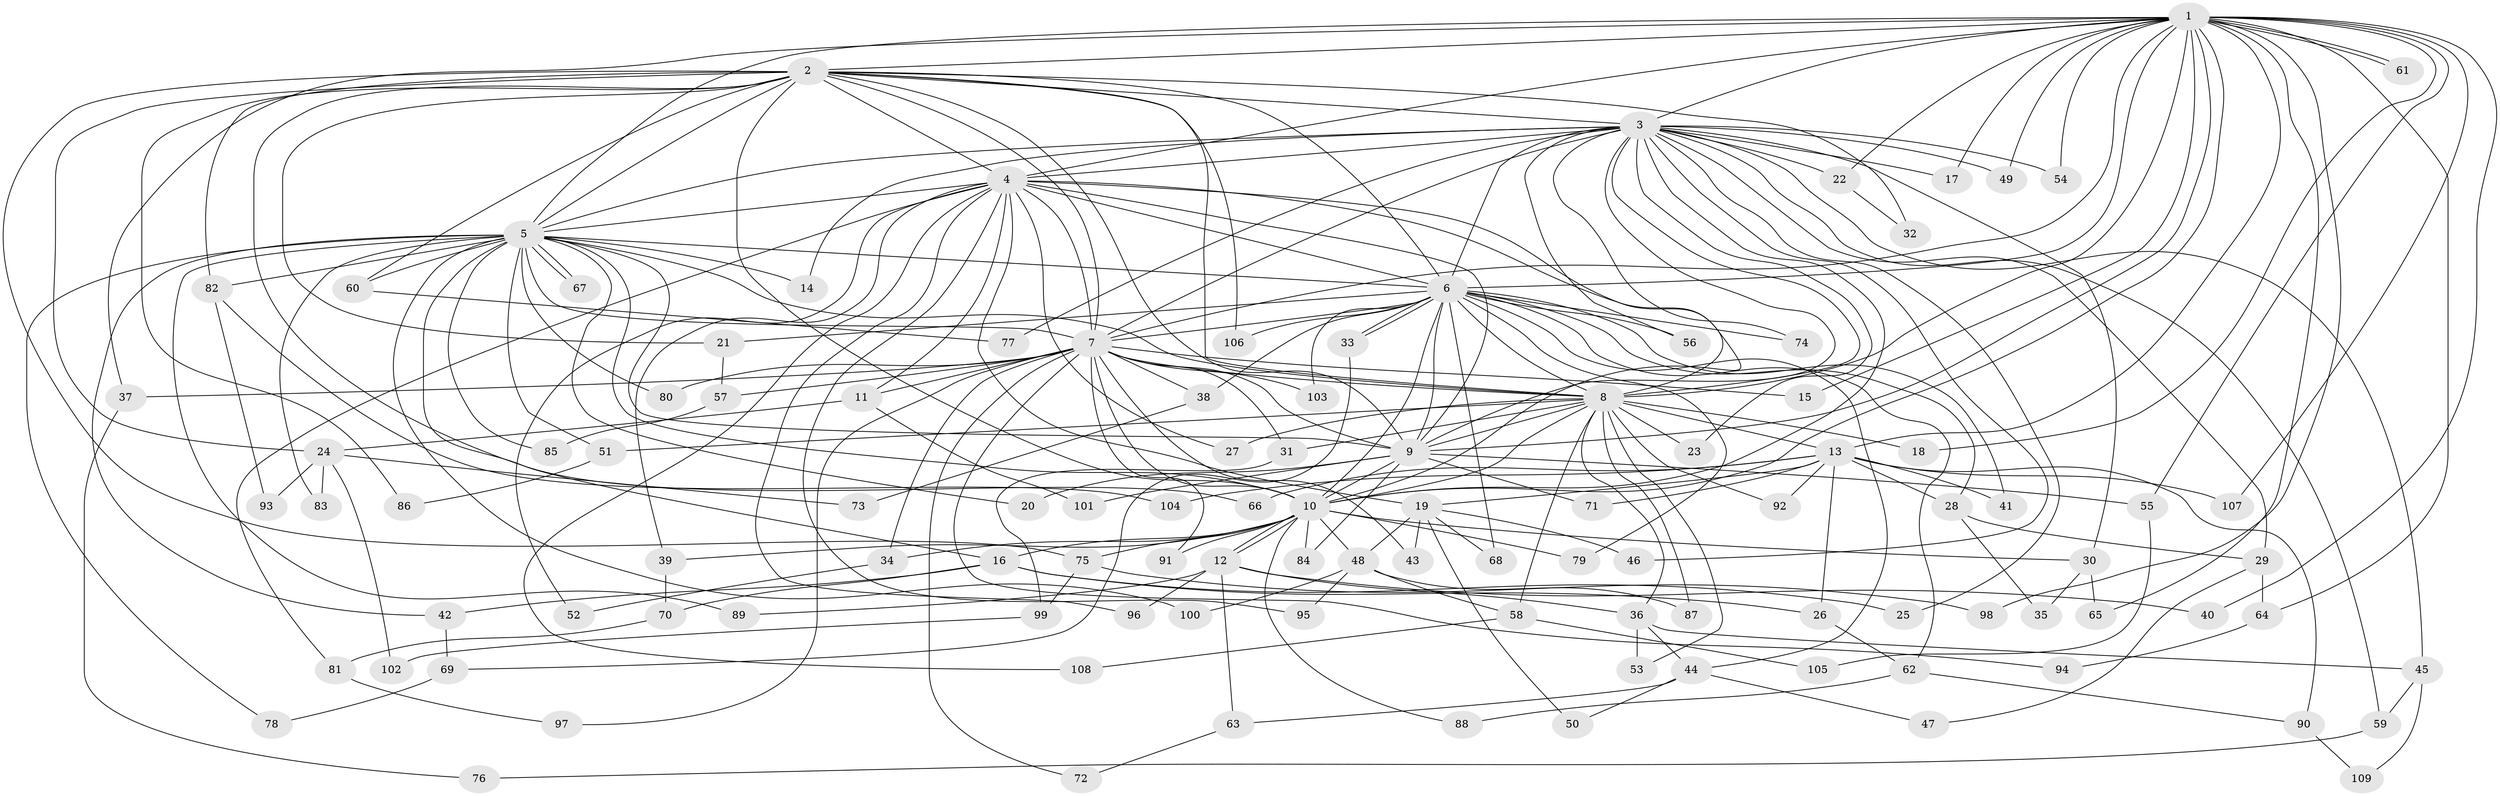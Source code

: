 // coarse degree distribution, {22: 0.011904761904761904, 18: 0.023809523809523808, 34: 0.011904761904761904, 17: 0.011904761904761904, 21: 0.011904761904761904, 24: 0.011904761904761904, 12: 0.011904761904761904, 20: 0.011904761904761904, 4: 0.09523809523809523, 7: 0.023809523809523808, 11: 0.011904761904761904, 2: 0.5357142857142857, 6: 0.03571428571428571, 3: 0.16666666666666666, 5: 0.011904761904761904, 8: 0.011904761904761904}
// Generated by graph-tools (version 1.1) at 2025/41/03/06/25 10:41:44]
// undirected, 109 vertices, 243 edges
graph export_dot {
graph [start="1"]
  node [color=gray90,style=filled];
  1;
  2;
  3;
  4;
  5;
  6;
  7;
  8;
  9;
  10;
  11;
  12;
  13;
  14;
  15;
  16;
  17;
  18;
  19;
  20;
  21;
  22;
  23;
  24;
  25;
  26;
  27;
  28;
  29;
  30;
  31;
  32;
  33;
  34;
  35;
  36;
  37;
  38;
  39;
  40;
  41;
  42;
  43;
  44;
  45;
  46;
  47;
  48;
  49;
  50;
  51;
  52;
  53;
  54;
  55;
  56;
  57;
  58;
  59;
  60;
  61;
  62;
  63;
  64;
  65;
  66;
  67;
  68;
  69;
  70;
  71;
  72;
  73;
  74;
  75;
  76;
  77;
  78;
  79;
  80;
  81;
  82;
  83;
  84;
  85;
  86;
  87;
  88;
  89;
  90;
  91;
  92;
  93;
  94;
  95;
  96;
  97;
  98;
  99;
  100;
  101;
  102;
  103;
  104;
  105;
  106;
  107;
  108;
  109;
  1 -- 2;
  1 -- 3;
  1 -- 4;
  1 -- 5;
  1 -- 6;
  1 -- 7;
  1 -- 8;
  1 -- 9;
  1 -- 10;
  1 -- 13;
  1 -- 15;
  1 -- 17;
  1 -- 18;
  1 -- 22;
  1 -- 37;
  1 -- 40;
  1 -- 49;
  1 -- 54;
  1 -- 55;
  1 -- 61;
  1 -- 61;
  1 -- 64;
  1 -- 65;
  1 -- 98;
  1 -- 107;
  2 -- 3;
  2 -- 4;
  2 -- 5;
  2 -- 6;
  2 -- 7;
  2 -- 8;
  2 -- 9;
  2 -- 10;
  2 -- 21;
  2 -- 24;
  2 -- 32;
  2 -- 60;
  2 -- 66;
  2 -- 75;
  2 -- 82;
  2 -- 86;
  2 -- 106;
  3 -- 4;
  3 -- 5;
  3 -- 6;
  3 -- 7;
  3 -- 8;
  3 -- 9;
  3 -- 10;
  3 -- 14;
  3 -- 17;
  3 -- 22;
  3 -- 23;
  3 -- 25;
  3 -- 29;
  3 -- 30;
  3 -- 45;
  3 -- 46;
  3 -- 49;
  3 -- 54;
  3 -- 56;
  3 -- 59;
  3 -- 74;
  3 -- 77;
  4 -- 5;
  4 -- 6;
  4 -- 7;
  4 -- 8;
  4 -- 9;
  4 -- 10;
  4 -- 11;
  4 -- 19;
  4 -- 27;
  4 -- 39;
  4 -- 52;
  4 -- 81;
  4 -- 95;
  4 -- 96;
  4 -- 108;
  5 -- 6;
  5 -- 7;
  5 -- 8;
  5 -- 9;
  5 -- 10;
  5 -- 14;
  5 -- 16;
  5 -- 20;
  5 -- 42;
  5 -- 51;
  5 -- 60;
  5 -- 67;
  5 -- 67;
  5 -- 78;
  5 -- 80;
  5 -- 82;
  5 -- 83;
  5 -- 85;
  5 -- 89;
  5 -- 100;
  6 -- 7;
  6 -- 8;
  6 -- 9;
  6 -- 10;
  6 -- 21;
  6 -- 28;
  6 -- 33;
  6 -- 33;
  6 -- 38;
  6 -- 41;
  6 -- 44;
  6 -- 56;
  6 -- 62;
  6 -- 68;
  6 -- 74;
  6 -- 79;
  6 -- 103;
  6 -- 106;
  7 -- 8;
  7 -- 9;
  7 -- 10;
  7 -- 11;
  7 -- 15;
  7 -- 31;
  7 -- 34;
  7 -- 37;
  7 -- 38;
  7 -- 43;
  7 -- 57;
  7 -- 72;
  7 -- 80;
  7 -- 91;
  7 -- 94;
  7 -- 97;
  7 -- 103;
  8 -- 9;
  8 -- 10;
  8 -- 13;
  8 -- 18;
  8 -- 23;
  8 -- 27;
  8 -- 31;
  8 -- 36;
  8 -- 51;
  8 -- 53;
  8 -- 58;
  8 -- 87;
  8 -- 92;
  9 -- 10;
  9 -- 20;
  9 -- 55;
  9 -- 71;
  9 -- 84;
  9 -- 101;
  10 -- 12;
  10 -- 12;
  10 -- 16;
  10 -- 30;
  10 -- 34;
  10 -- 39;
  10 -- 48;
  10 -- 75;
  10 -- 79;
  10 -- 84;
  10 -- 88;
  10 -- 91;
  11 -- 24;
  11 -- 101;
  12 -- 36;
  12 -- 40;
  12 -- 63;
  12 -- 89;
  12 -- 96;
  13 -- 19;
  13 -- 26;
  13 -- 28;
  13 -- 41;
  13 -- 66;
  13 -- 71;
  13 -- 90;
  13 -- 92;
  13 -- 104;
  13 -- 107;
  16 -- 25;
  16 -- 26;
  16 -- 42;
  16 -- 70;
  19 -- 43;
  19 -- 46;
  19 -- 48;
  19 -- 50;
  19 -- 68;
  21 -- 57;
  22 -- 32;
  24 -- 73;
  24 -- 83;
  24 -- 93;
  24 -- 102;
  26 -- 62;
  28 -- 29;
  28 -- 35;
  29 -- 47;
  29 -- 64;
  30 -- 35;
  30 -- 65;
  31 -- 99;
  33 -- 69;
  34 -- 52;
  36 -- 44;
  36 -- 45;
  36 -- 53;
  37 -- 76;
  38 -- 73;
  39 -- 70;
  42 -- 69;
  44 -- 47;
  44 -- 50;
  44 -- 63;
  45 -- 59;
  45 -- 109;
  48 -- 58;
  48 -- 87;
  48 -- 95;
  48 -- 100;
  51 -- 86;
  55 -- 105;
  57 -- 85;
  58 -- 105;
  58 -- 108;
  59 -- 76;
  60 -- 77;
  62 -- 88;
  62 -- 90;
  63 -- 72;
  64 -- 94;
  69 -- 78;
  70 -- 81;
  75 -- 98;
  75 -- 99;
  81 -- 97;
  82 -- 93;
  82 -- 104;
  90 -- 109;
  99 -- 102;
}
